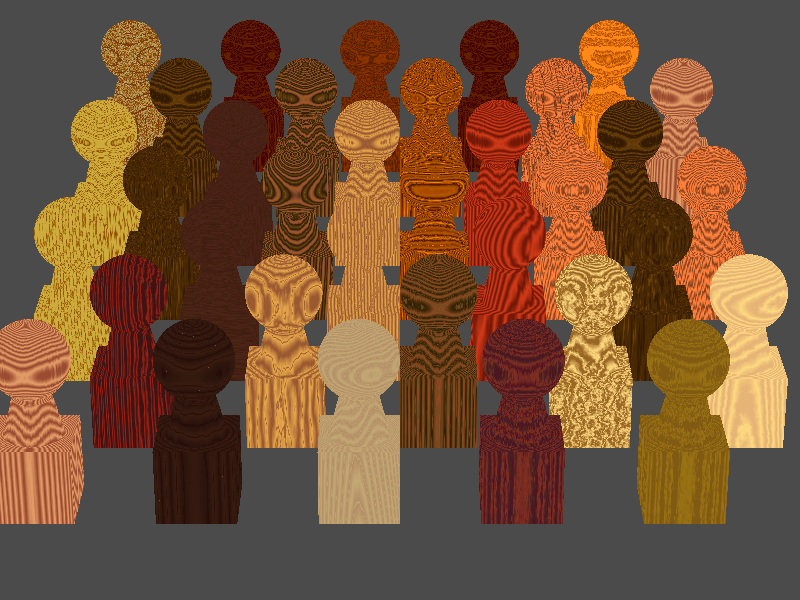 // Persistence Of Vision raytracer version 3.5 sample file.
// Woods.inc demonstration on spheres, cones, and cubes.
// Try woods1.pov on slower computers.
//
// -w320 -h240
// -w800 -h600 +a0.3

global_settings { assumed_gamma 2.2 }

#default { finish { specular 0.15 roughness 0.025 ambient 0.25 } }
// Set default finish for wood textures before including the file

#include "colors.inc"
#include "woods.inc"

camera {
   location <0, 30, -60>
   direction <0, 0,  3.95>
   right x*1.33
   look_at 3*y
}

light_source {<-50, 50, -1000> color Gray75}
light_source {< 50, 30, -20> color White}

background { color Gray30 }

#declare Thing =
union {
   sphere{<0, 4, 0>, 1}
   cone { -y, 1,  y, 0.5 translate 2*y }
   box {-1, 1 translate y}
   no_shadow
}

#declare T01 = texture { T_Wood1  rotate x*90 }
#declare T02 = texture { T_Wood2  rotate x*90 }
#declare T03 = texture { T_Wood3  rotate x*90 }
#declare T04 = texture { T_Wood4  rotate x*90 }
#declare T05 = texture { T_Wood5  rotate x*90 }

#declare T06 = texture { T_Wood6  rotate x*90 }
#declare T07 = texture { T_Wood7  rotate x*90 }
#declare T08 = texture { T_Wood8  rotate x*90 }
#declare T09 = texture { T_Wood9  rotate x*90 }
#declare T10 = texture { T_Wood10 rotate x*90 }

#declare T11 = texture { T_Wood11  rotate x*90 }
#declare T12 = texture { T_Wood12  rotate x*90 }
#declare T13 = texture { T_Wood13  rotate x*90 }
#declare T14 = texture { T_Wood14 rotate x*90 }
#declare T15 = texture { T_Wood15 rotate x*90 }

#declare T16 = texture { T_Wood16 rotate x*90 }
#declare T17 = texture { T_Wood17 rotate x*90 }
#declare T18 = texture { T_Wood18 rotate x*90 }
#declare T19 = texture { T_Wood19 rotate x*90 }
#declare T20 = texture { T_Wood20 rotate x*90 }

#declare T21 = texture { T_Wood21 rotate x*90 }
#declare T22 = texture { T_Wood22 rotate x*90 }
#declare T23 = texture { T_Wood23 rotate x*90 }
#declare T24 = texture { T_Wood24 rotate x*90 }
#declare T25 = texture { T_Wood25 rotate x*90 }

#declare T26 = texture { T_Wood26 rotate x*90 }
#declare T27 = texture { T_Wood27 rotate x*90 }
#declare T28 = texture { T_Wood28 rotate x*90 }
#declare T29 = texture { T_Wood29 rotate x*90 }
#declare T30 = texture { T_Wood30 rotate x*90 }

#declare T31 = texture { T_Wood31 rotate x*90 }
#declare T32 = texture { T_Wood32 rotate x*90 }
#declare T33 = texture { T_Wood33 rotate x*90 }
#declare T34 = texture { T_Wood34 rotate x*90 }
#declare T35 = texture { T_Wood35 rotate x*90 }



#declare Height = 1;

#declare Dist1 =  -8;
#declare Dist2 =  -4;
#declare Dist3 =   0;
#declare Dist4 =   4;
#declare Dist5 =   8;
#declare Dist6 =  12;
#declare Dist7 =  16;

#declare Col1 =  -8;
#declare Col2 =  -4;
#declare Col3 =   0;
#declare Col4 =   4;
#declare Col5 =   8;

// 1st row, left to right
union {
object { Thing texture{T01} translate <Col1 Height Dist1 >}
object { Thing texture{T02} translate <Col2 Height Dist1 >}
object { Thing texture{T03} translate <Col3 Height Dist1 >}
object { Thing texture{T04} translate <Col4 Height Dist1 >}
object { Thing texture{T05} translate <Col5 Height Dist1 >}
translate -x
}

// 2nd row, left to right
union {
object { Thing texture{T06} translate <Col1 Height Dist2 >}
object { Thing texture{T07} translate <Col2 Height Dist2 >}
object { Thing texture{T08} translate <Col3 Height Dist2 >}
object { Thing texture{T09} translate <Col4 Height Dist2 >}
object { Thing texture{T10} translate <Col5 Height Dist2 >}
translate  x
}

// 3rd row, left to right
union {
object { Thing texture{T11} translate <Col1 Height Dist3 >}
object { Thing texture{T12} translate <Col2 Height Dist3 >}
object { Thing texture{T13} translate <Col3 Height Dist3 >}
object { Thing texture{T14} translate <Col4 Height Dist3 >}
object { Thing texture{T15} translate <Col5 Height Dist3 >}
translate -x
}

// 4th row, left to right
union {
object { Thing texture{T16} translate <Col1 Height Dist4 >}
object { Thing texture{T17} translate <Col2 Height Dist4 >}
object { Thing texture{T18} translate <Col3 Height Dist4 >}
object { Thing texture{T19} translate <Col4 Height Dist4 >}
object { Thing texture{T20} translate <Col5 Height Dist4 >}
translate  x
}

// 5th row, left to right
union {
object { Thing texture{T21} translate <Col1 Height Dist5 >}
object { Thing texture{T22} translate <Col2 Height Dist5 >}
object { Thing texture{T23} translate <Col3 Height Dist5 >}
object { Thing texture{T24} translate <Col4 Height Dist5 >}
object { Thing texture{T25} translate <Col5 Height Dist5 >}
translate -x
}

// 6th row, left to right
union {
object { Thing texture{T26} translate <Col1 Height Dist6 >}
object { Thing texture{T27} translate <Col2 Height Dist6 >}
object { Thing texture{T28} translate <Col3 Height Dist6 >}
object { Thing texture{T29} translate <Col4 Height Dist6 >}
object { Thing texture{T30} translate <Col5 Height Dist6 >}
translate x
}

// 7th row, left to right
union {
object { Thing texture{T31} translate <Col1 Height Dist7 >}
object { Thing texture{T32} translate <Col2 Height Dist7 >}
object { Thing texture{T33} translate <Col3 Height Dist7 >}
object { Thing texture{T34} translate <Col4 Height Dist7 >}
object { Thing texture{T35} translate <Col5 Height Dist7 >}
translate -x
}


